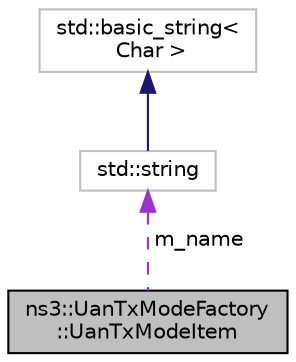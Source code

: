 digraph "ns3::UanTxModeFactory::UanTxModeItem"
{
 // LATEX_PDF_SIZE
  edge [fontname="Helvetica",fontsize="10",labelfontname="Helvetica",labelfontsize="10"];
  node [fontname="Helvetica",fontsize="10",shape=record];
  Node1 [label="ns3::UanTxModeFactory\l::UanTxModeItem",height=0.2,width=0.4,color="black", fillcolor="grey75", style="filled", fontcolor="black",tooltip="Container for the UanTxMode properties."];
  Node2 -> Node1 [dir="back",color="darkorchid3",fontsize="10",style="dashed",label=" m_name" ,fontname="Helvetica"];
  Node2 [label="std::string",height=0.2,width=0.4,color="grey75", fillcolor="white", style="filled",tooltip=" "];
  Node3 -> Node2 [dir="back",color="midnightblue",fontsize="10",style="solid",fontname="Helvetica"];
  Node3 [label="std::basic_string\<\l Char \>",height=0.2,width=0.4,color="grey75", fillcolor="white", style="filled",tooltip=" "];
}
